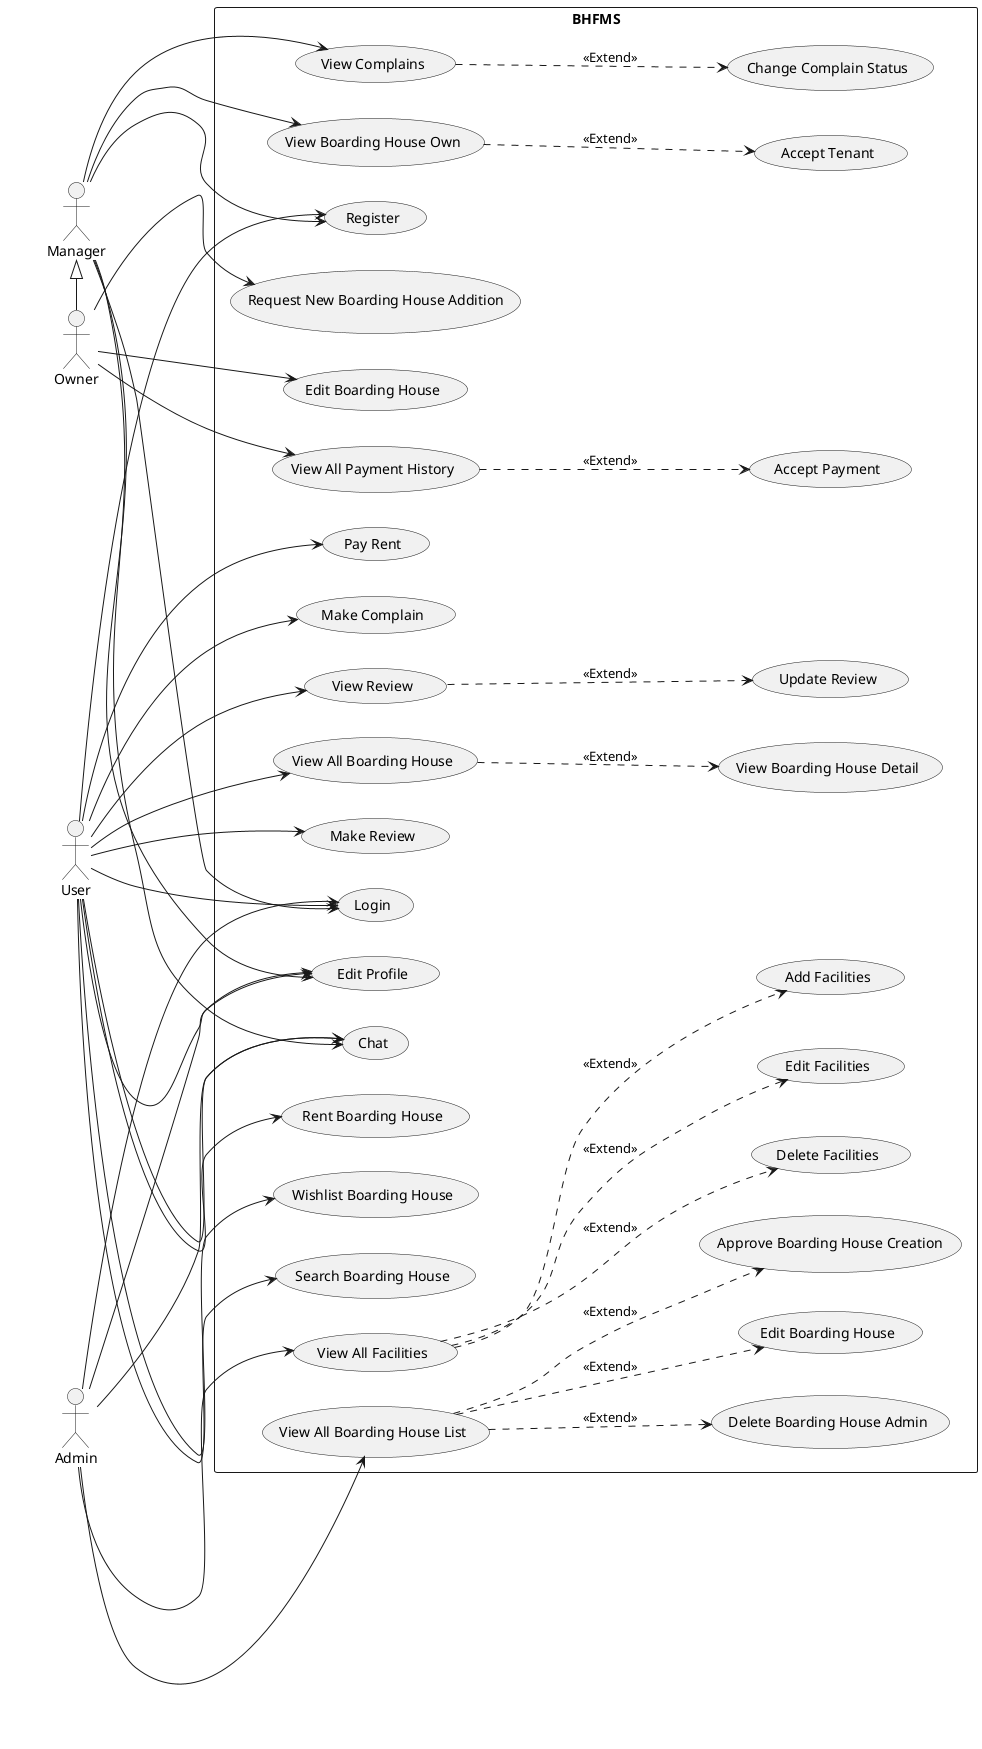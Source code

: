 @startuml
left to right direction

rectangle BHFMS {
    ' General'
    usecase (Chat) as cht
    usecase (Login) as lgn
    usecase (Register) as rgs
    usecase (Edit Profile) as edt_profile

    ' Manager'
    usecase (View Complains) as view_cmpln
    usecase (Change Complain Status) as chng_cmpln
    usecase (Accept Tenant) as accept_tenant
    usecase (View Boarding House Own) as view_bh
    
    ' Boarding House Owner'
    usecase (Request New Boarding House Addition) as req_bh
    usecase (Edit Boarding House) as edit_bh

    ' User'
    usecase (Rent Boarding House) as rent_bh
    usecase (Wishlist Boarding House) as wish_bh
    usecase (Search Boarding House) as search_bh
    usecase (Pay Rent) as rpymnt
    usecase (Make Complain) as cmpln
    usecase (Make Review) as mk_rvw
    usecase (View Review) as vw_rvw
    usecase (Update Review) as update_rvw
    usecase (View All Boarding House) as show_bh_all
    usecase (View Boarding House Detail) as show_bh_detail

    ' Supervisor / Admin'
    usecase (View All Boarding House List) as show_bh_admin
    usecase (Rent Boarding House) as rent_bh
    usecase (Delete Boarding House Admin) as del_bh_admin
    usecase (Edit Boarding House) as edit_bh_admin
    usecase (Approve Boarding House Creation) as aprv_bh_admin

    'Penamaanny slh bikin bingung'
    usecase (View All Facilities) as show_fcl_admin 
    usecase (Delete Facilities) as del_fcl_admin
    usecase (Edit Facilities) as edit_fcl_admin
    usecase (Add Facilities) as aprv_fcl_admin
    
    usecase (View All Payment History) as view_payment
    usecase (Accept Payment) as accpt_payment
}

actor :Owner: as own
actor :User: as user
actor :Admin: as adm
actor :Manager: as mngr


adm ---> edt_profile
user ---> edt_profile
mngr ---> edt_profile

own ---> view_payment
view_payment ...> accpt_payment: <<Extend>>

mngr <|-right- own

mngr ---> view_bh

adm ---> lgn
user ---> lgn
mngr ---> lgn

adm ---> cht
user ---> cht
mngr ---> cht

user ---> rgs
mngr ---> rgs

adm ---> show_bh_admin
adm ---> show_fcl_admin

user ---> rpymnt
user ---> rent_bh
user ---> cmpln
user ---> mk_rvw
user ---> vw_rvw
user ---> wish_bh
user ---> show_bh_all
user ---> search_bh
vw_rvw ...> update_rvw: <<Extend>>
show_bh_all ...> show_bh_detail: <<Extend>>


mngr ---> view_cmpln
view_cmpln ...> chng_cmpln: <<Extend>>
' mngr ---> view_bh

' CRUD Boarding House
' view_bh ...> req_bh: <<Extend>>
' view_bh ...> edit_bh: <<Extend>>
own ---> edit_bh
own ---> req_bh

show_bh_admin ...> del_bh_admin: <<Extend>>
show_bh_admin ...> edit_bh_admin: <<Extend>>
show_bh_admin ...> aprv_bh_admin: <<Extend>>

show_fcl_admin ...> del_fcl_admin: <<Extend>>
show_fcl_admin ...> edit_fcl_admin: <<Extend>>
show_fcl_admin ...> aprv_fcl_admin: <<Extend>>

view_bh ...>  accept_tenant: <<Extend>>
@enduml